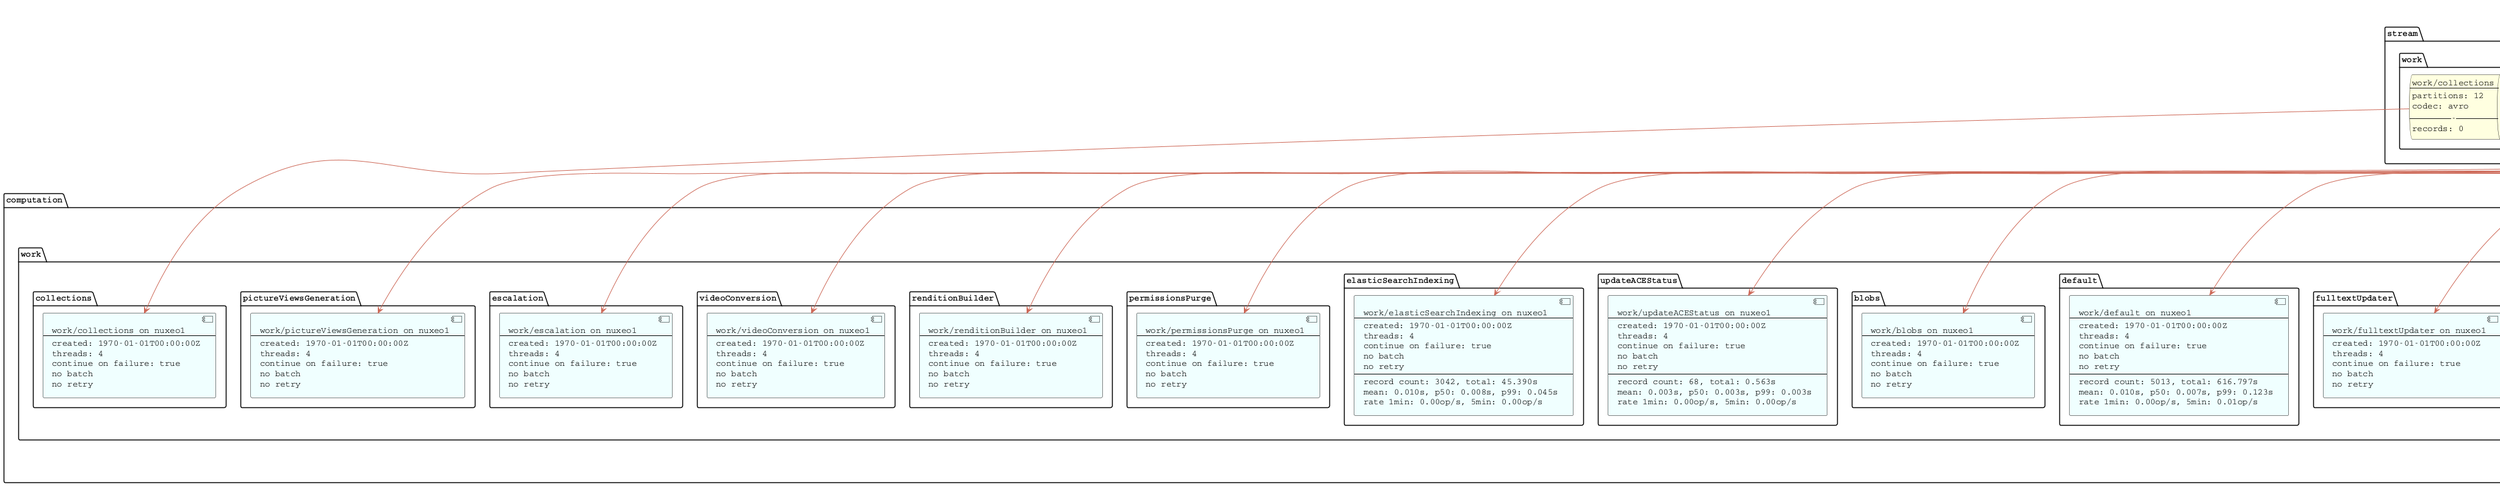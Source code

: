 @startuml
title Stream Introspection at 2020-12-07T06:18:24Z

skinparam defaultFontName Courier
skinparam handwritten false
skinparam queueBackgroundColor LightYellow
skinparam nodeBackgroundColor Azure
skinparam componentBackgroundColor Azure
skinparam nodebackgroundColor<<failure>> Yellow
skinparam componentbackgroundColor<<failure>> Yellow
skinparam component {
  BorderColor black
  ArrowColor #CC6655
}
queue stream.bulk.recomputeThumbnails [bulk/recomputeThumbnails
----
partitions: 1
codec: avro
-----
records: 0]
queue stream.work.collections [work/collections
----
partitions: 12
codec: avro
-----
records: 0]
queue stream.bulk.zipBlob [bulk/zipBlob
----
partitions: 2
codec: avro
-----
records: 0]
queue stream.audit.audit [audit/audit
----
partitions: 1
codec: avro
-----
records: 2123]
queue stream.bulk.csvExport [bulk/csvExport
----
partitions: 1
codec: avro
-----
records: 21]
queue stream.bulk.done [bulk/done
----
partitions: 1
codec: avro
-----
records: 12]
queue stream.work.pictureViewsGeneration [work/pictureViewsGeneration
----
partitions: 12
codec: avro
-----
records: 0]
queue stream.work.escalation [work/escalation
----
partitions: 12
codec: avro
-----
records: 0]
queue stream.work.videoConversion [work/videoConversion
----
partitions: 12
codec: avro
-----
records: 0]
queue stream.retention.retentionExpired [retention/retentionExpired
----
partitions: 1
codec: avro
-----
records: 0]
queue stream.bulk.trash [bulk/trash
----
partitions: 1
codec: avro
-----
records: 0]
queue stream.work.renditionBuilder [work/renditionBuilder
----
partitions: 12
codec: avro
-----
records: 0]
queue stream.bulk.command [bulk/command
----
partitions: 2
codec: avro
-----
records: 12]
queue stream.bulk.automation [bulk/automation
----
partitions: 1
codec: avro
-----
records: 0]
queue stream.work.permissionsPurge [work/permissionsPurge
----
partitions: 12
codec: avro
-----
records: 0]
queue stream.bulk.deletion [bulk/deletion
----
partitions: 1
codec: avro
-----
records: 10]
queue stream.bulk.index [bulk/index
----
partitions: 1
codec: avro
-----
records: 3]
queue stream.bulk.setProperties [bulk/setProperties
----
partitions: 1
codec: avro
-----
records: 0]
queue stream.bulk.recomputeViews [bulk/recomputeViews
----
partitions: 1
codec: avro
-----
records: 0]
queue stream.work.elasticSearchIndexing [work/elasticSearchIndexing
----
partitions: 12
codec: avro
-----
records: 3052]
queue stream.internal.metrics [internal/metrics
----
partitions: 1
codec: avro
-----
records: 543]
queue stream.work.updateACEStatus [work/updateACEStatus
----
partitions: 12
codec: avro
-----
records: 105]
queue stream.bulk.status [bulk/status
----
partitions: 1
codec: avro
-----
records: 40]
queue stream.work.blobs [work/blobs
----
partitions: 12
codec: avro
-----
records: 0]
queue stream.bulk.sortBlob [bulk/sortBlob
----
partitions: 2
codec: avro
-----
records: 1]
queue stream.internal.processors [internal/processors
----
partitions: 1
codec: avro
-----
records: 96]
queue stream.input.null [input/null
----
partitions: 1
codec: avro
-----
records: 0]
queue stream.bulk.exposeBlob [bulk/exposeBlob
----
partitions: 2
codec: avro
-----
records: 1]
queue stream.bulk.removeProxy [bulk/removeProxy
----
partitions: 1
codec: avro
-----
records: 0]
queue stream.bulk.makeBlob [bulk/makeBlob
----
partitions: 2
codec: avro
-----
records: 21]
queue stream.work.default [work/default
----
partitions: 12
codec: avro
-----
records: 5195]
queue stream.bulk.bulkIndex [bulk/bulkIndex
----
partitions: 4
codec: avro
-----
records: 5]
queue stream.bulk.setSystemProperties [bulk/setSystemProperties
----
partitions: 1
codec: avro
-----
records: 0]
queue stream.work.fulltextUpdater [work/fulltextUpdater
----
partitions: 12
codec: avro
-----
records: 0]
component computation.bulk.removeProxy.nuxeo1 [bulk/removeProxy on nuxeo1
----
created: 1970-01-01T00:00:00Z
threads: 2
continue on failure: false
no batch
max retry: 3, delay: 500ms]
computation.bulk.removeProxy.nuxeo1==>stream.bulk.status
stream.bulk.removeProxy==>computation.bulk.removeProxy.nuxeo1
component computation.audit.writer.nuxeo1 [audit/writer on nuxeo1
----
created: 1970-01-01T00:00:00Z
threads: 1
continue on failure: false
batch 25 25ms
max retry: 20, delay: 1000ms
----
record count: 2028, total: 11.328s
mean: 0.003s, p50: 0.000s, p99: 0.117s
rate 1min: 0.00op/s, 5min: 0.00op/s
----
timer count: 37902, total: 1.443s
mean: 0.000s, p50: 0.000s, p99: 0.000s
rate 5min: 1.89op/s]
stream.audit.audit==>computation.audit.writer.nuxeo1: 2113/2123 lag: 10, latency: 1.20s
component computation.bulk.automation.nuxeo1 [bulk/automation on nuxeo1
----
created: 1970-01-01T00:00:00Z
threads: 2
continue on failure: true
no batch
max retry: 3, delay: 1000ms]
computation.bulk.automation.nuxeo1==>stream.bulk.status
stream.bulk.automation==>computation.bulk.automation.nuxeo1
component computation.bulk.deletion.nuxeo1 [bulk/deletion on nuxeo1
----
created: 1970-01-01T00:00:00Z
threads: 2
continue on failure: true
no batch
max retry: 3, delay: 1000ms
----
record count: 2, total: 0.047s
mean: 0.023s, p50: 0.017s, p99: 0.030s
rate 1min: 0.00op/s, 5min: 0.00op/s]
computation.bulk.deletion.nuxeo1==>stream.bulk.status
stream.bulk.deletion==>computation.bulk.deletion.nuxeo1
component computation.bulk.trash.nuxeo1 [bulk/trash on nuxeo1
----
created: 1970-01-01T00:00:00Z
threads: 1
continue on failure: false
no batch
max retry: 3, delay: 500ms]
computation.bulk.trash.nuxeo1==>stream.bulk.status
stream.bulk.trash==>computation.bulk.trash.nuxeo1
component computation.bulk.setProperties.nuxeo1 [bulk/setProperties on nuxeo1
----
created: 1970-01-01T00:00:00Z
threads: 2
continue on failure: false
no batch
max retry: 3, delay: 500ms]
computation.bulk.setProperties.nuxeo1==>stream.bulk.status
stream.bulk.setProperties==>computation.bulk.setProperties.nuxeo1
component computation.stream.metrics.nuxeo1 [stream/metrics on nuxeo1
----
created: 1970-01-01T00:00:00Z
threads: 1
continue on failure: false
no batch
max retry: 5, delay: 1000ms]
stream.input.null==>computation.stream.metrics.nuxeo1
component computation.bulk.setSystemProperties.nuxeo1 [bulk/setSystemProperties on nuxeo1
----
created: 1970-01-01T00:00:00Z
threads: 2
continue on failure: false
no batch
max retry: 3, delay: 500ms]
computation.bulk.setSystemProperties.nuxeo1==>stream.bulk.status
stream.bulk.setSystemProperties==>computation.bulk.setSystemProperties.nuxeo1
component computation.bulk.indexCompletion.nuxeo1 [bulk/indexCompletion on nuxeo1
----
created: 1970-01-01T00:00:00Z
threads: 1
continue on failure: false
no batch
max retry: 20, delay: 1000ms
----
record count: 4, total: 0.023s
mean: 0.010s, p50: 0.000s, p99: 0.022s
rate 1min: 0.00op/s, 5min: 0.00op/s]
component computation.bulk.index.nuxeo1 [bulk/index on nuxeo1
----
created: 1970-01-01T00:00:00Z
threads: 2
continue on failure: false
no batch
max retry: 20, delay: 1000ms
----
record count: 3, total: 3.438s
mean: 1.145s, p50: 1.293s, p99: 1.611s
rate 1min: 0.00op/s, 5min: 0.00op/s]
component computation.bulk.bulkIndex.nuxeo1  <<failure>>[bulk/bulkIndex on nuxeo1
----
created: 1970-01-01T00:00:00Z
threads: 2
continue on failure: false
no batch
max retry: 20, delay: 1000ms
----
FAILURE: 1
record count: 5, total: 1.603s
mean: 0.322s, p50: 0.067s, p99: 1.199s
rate 1min: 0.00op/s, 5min: 0.00op/s
----
timer count: 7926, total: 1.002s
mean: 0.000s, p50: 0.000s, p99: 0.000s
rate 5min: 0.40op/s]
stream.bulk.done==>computation.bulk.indexCompletion.nuxeo1
computation.bulk.index.nuxeo1==>stream.bulk.bulkIndex
stream.bulk.index==>computation.bulk.index.nuxeo1
computation.bulk.bulkIndex.nuxeo1==>stream.bulk.status
stream.bulk.bulkIndex==>computation.bulk.bulkIndex.nuxeo1
component computation.retention.retentionExpired.nuxeo1 [retention/retentionExpired on nuxeo1
----
created: 1970-01-01T00:00:00Z
threads: 1
continue on failure: true
no batch
max retry: 20, delay: 1000ms]
computation.retention.retentionExpired.nuxeo1==>stream.bulk.status
stream.retention.retentionExpired==>computation.retention.retentionExpired.nuxeo1
component computation.stream.introspection.nuxeo1 [stream/introspection on nuxeo1
----
created: 1970-01-01T00:00:00Z
threads: 1
continue on failure: false
no batch
no retry
----
record count: 348, total: 1.807s
mean: 0.003s, p50: 0.002s, p99: 0.009s
rate 1min: 0.01op/s, 5min: 0.02op/s]
stream.internal.processors==>computation.stream.introspection.nuxeo1
stream.internal.metrics==>computation.stream.introspection.nuxeo1
component computation.bulk.csvExport.nuxeo1 [bulk/csvExport on nuxeo1
----
created: 1970-01-01T00:00:00Z
threads: 2
continue on failure: true
no batch
max retry: 3, delay: 1000ms
----
record count: 21, total: 2.356s
record skipped: 4
mean: 0.112s, p50: 0.106s, p99: 0.183s
rate 1min: 0.00op/s, 5min: 0.00op/s]
component computation.bulk.makeBlob.nuxeo1 [bulk/makeBlob on nuxeo1
----
created: 1970-01-01T00:00:00Z
threads: 2
continue on failure: true
no batch
max retry: 3, delay: 1000ms
----
record count: 21, total: 0.118s
mean: 0.006s, p50: 0.000s, p99: 0.106s
rate 1min: 0.00op/s, 5min: 0.00op/s
----
timer count: 38844, total: 0.566s
mean: 0.000s, p50: 0.000s, p99: 0.000s
rate 5min: 1.94op/s]
component computation.bulk.sortBlob.nuxeo1 [bulk/sortBlob on nuxeo1
----
created: 1970-01-01T00:00:00Z
threads: 2
continue on failure: true
no batch
max retry: 3, delay: 1000ms
----
record count: 1, total: 0.977s
mean: 0.977s, p50: 0.977s, p99: 0.977s
rate 1min: 0.00op/s, 5min: 0.00op/s]
component computation.bulk.zipBlob.nuxeo1 [bulk/zipBlob on nuxeo1
----
created: 1970-01-01T00:00:00Z
threads: 2
continue on failure: true
no batch
max retry: 3, delay: 1000ms]
component computation.bulk.exposeBlob.nuxeo1 [bulk/exposeBlob on nuxeo1
----
created: 1970-01-01T00:00:00Z
threads: 2
continue on failure: true
no batch
max retry: 3, delay: 1000ms
----
record count: 1, total: 0.049s
mean: 0.049s, p50: 0.049s, p99: 0.049s
rate 1min: 0.00op/s, 5min: 0.00op/s]
computation.bulk.zipBlob.nuxeo1==>stream.bulk.exposeBlob
stream.bulk.zipBlob==>computation.bulk.zipBlob.nuxeo1
computation.bulk.makeBlob.nuxeo1==>stream.bulk.zipBlob
computation.bulk.makeBlob.nuxeo1==>stream.bulk.sortBlob
computation.bulk.makeBlob.nuxeo1==>stream.bulk.exposeBlob
stream.bulk.makeBlob==>computation.bulk.makeBlob.nuxeo1
computation.bulk.csvExport.nuxeo1==>stream.bulk.makeBlob
stream.bulk.csvExport==>computation.bulk.csvExport.nuxeo1
computation.bulk.sortBlob.nuxeo1==>stream.bulk.zipBlob
computation.bulk.sortBlob.nuxeo1==>stream.bulk.exposeBlob
stream.bulk.sortBlob==>computation.bulk.sortBlob.nuxeo1
computation.bulk.exposeBlob.nuxeo1==>stream.bulk.status
stream.bulk.exposeBlob==>computation.bulk.exposeBlob.nuxeo1
component computation.work.videoConversion.nuxeo1 [work/videoConversion on nuxeo1
----
created: 1970-01-01T00:00:00Z
threads: 4
continue on failure: true
no batch
no retry]
component computation.work.permissionsPurge.nuxeo1 [work/permissionsPurge on nuxeo1
----
created: 1970-01-01T00:00:00Z
threads: 4
continue on failure: true
no batch
no retry]
component computation.work.blobs.nuxeo1 [work/blobs on nuxeo1
----
created: 1970-01-01T00:00:00Z
threads: 4
continue on failure: true
no batch
no retry]
component computation.work.default.nuxeo1 [work/default on nuxeo1
----
created: 1970-01-01T00:00:00Z
threads: 4
continue on failure: true
no batch
no retry
----
record count: 5013, total: 616.797s
mean: 0.010s, p50: 0.007s, p99: 0.123s
rate 1min: 0.00op/s, 5min: 0.01op/s]
component computation.work.elasticSearchIndexing.nuxeo1 [work/elasticSearchIndexing on nuxeo1
----
created: 1970-01-01T00:00:00Z
threads: 4
continue on failure: true
no batch
no retry
----
record count: 3042, total: 45.390s
mean: 0.010s, p50: 0.008s, p99: 0.045s
rate 1min: 0.00op/s, 5min: 0.00op/s]
component computation.work.collections.nuxeo1 [work/collections on nuxeo1
----
created: 1970-01-01T00:00:00Z
threads: 4
continue on failure: true
no batch
no retry]
component computation.work.escalation.nuxeo1 [work/escalation on nuxeo1
----
created: 1970-01-01T00:00:00Z
threads: 4
continue on failure: true
no batch
no retry]
component computation.work.renditionBuilder.nuxeo1 [work/renditionBuilder on nuxeo1
----
created: 1970-01-01T00:00:00Z
threads: 4
continue on failure: true
no batch
no retry]
component computation.work.fulltextUpdater.nuxeo1 [work/fulltextUpdater on nuxeo1
----
created: 1970-01-01T00:00:00Z
threads: 4
continue on failure: true
no batch
no retry]
component computation.work.updateACEStatus.nuxeo1 [work/updateACEStatus on nuxeo1
----
created: 1970-01-01T00:00:00Z
threads: 4
continue on failure: true
no batch
no retry
----
record count: 68, total: 0.563s
mean: 0.003s, p50: 0.003s, p99: 0.003s
rate 1min: 0.00op/s, 5min: 0.00op/s]
component computation.work.pictureViewsGeneration.nuxeo1 [work/pictureViewsGeneration on nuxeo1
----
created: 1970-01-01T00:00:00Z
threads: 4
continue on failure: true
no batch
no retry]
stream.work.videoConversion==>computation.work.videoConversion.nuxeo1
stream.work.permissionsPurge==>computation.work.permissionsPurge.nuxeo1
stream.work.blobs==>computation.work.blobs.nuxeo1
stream.work.default==>computation.work.default.nuxeo1
stream.work.elasticSearchIndexing==>computation.work.elasticSearchIndexing.nuxeo1
stream.work.collections==>computation.work.collections.nuxeo1
stream.work.escalation==>computation.work.escalation.nuxeo1
stream.work.renditionBuilder==>computation.work.renditionBuilder.nuxeo1
stream.work.fulltextUpdater==>computation.work.fulltextUpdater.nuxeo1
stream.work.updateACEStatus==>computation.work.updateACEStatus.nuxeo1
stream.work.pictureViewsGeneration==>computation.work.pictureViewsGeneration.nuxeo1
component computation.bulk.recomputeThumbnails.nuxeo1 [bulk/recomputeThumbnails on nuxeo1
----
created: 1970-01-01T00:00:00Z
threads: 2
continue on failure: true
no batch
max retry: 3, delay: 1000ms]
computation.bulk.recomputeThumbnails.nuxeo1==>stream.bulk.status
stream.bulk.recomputeThumbnails==>computation.bulk.recomputeThumbnails.nuxeo1
component computation.bulk.recomputeViews.nuxeo1 [bulk/recomputeViews on nuxeo1
----
created: 1970-01-01T00:00:00Z
threads: 2
continue on failure: true
no batch
max retry: 3, delay: 1000ms]
computation.bulk.recomputeViews.nuxeo1==>stream.bulk.status
stream.bulk.recomputeViews==>computation.bulk.recomputeViews.nuxeo1
component computation.bulk.scroller.nuxeo1 [bulk/scroller on nuxeo1
----
created: 1970-01-01T00:00:00Z
threads: 2
continue on failure: false
no batch
no retry
----
record count: 4, total: 0.487s
mean: 0.231s, p50: 0.366s, p99: 0.366s
rate 1min: 0.00op/s, 5min: 0.00op/s]
component computation.bulk.status.nuxeo1 [bulk/status on nuxeo1
----
created: 1970-01-01T00:00:00Z
threads: 1
continue on failure: false
no batch
max retry: 20, delay: 1000ms
----
record count: 16, total: 0.056s
mean: 0.003s, p50: 0.003s, p99: 0.007s
rate 1min: 0.00op/s, 5min: 0.00op/s]
computation.bulk.scroller.nuxeo1==>stream.bulk.removeProxy
computation.bulk.scroller.nuxeo1==>stream.bulk.recomputeThumbnails
computation.bulk.scroller.nuxeo1==>stream.retention.retentionExpired
computation.bulk.scroller.nuxeo1==>stream.bulk.trash
computation.bulk.scroller.nuxeo1==>stream.bulk.status
computation.bulk.scroller.nuxeo1==>stream.bulk.csvExport
computation.bulk.scroller.nuxeo1==>stream.bulk.automation
computation.bulk.scroller.nuxeo1==>stream.bulk.deletion
computation.bulk.scroller.nuxeo1==>stream.bulk.index
computation.bulk.scroller.nuxeo1==>stream.bulk.setProperties
computation.bulk.scroller.nuxeo1==>stream.bulk.recomputeViews
computation.bulk.scroller.nuxeo1==>stream.bulk.setSystemProperties
stream.bulk.command==>computation.bulk.scroller.nuxeo1
computation.bulk.status.nuxeo1==>stream.bulk.done
stream.bulk.status==>computation.bulk.status.nuxeo1
@enduml
